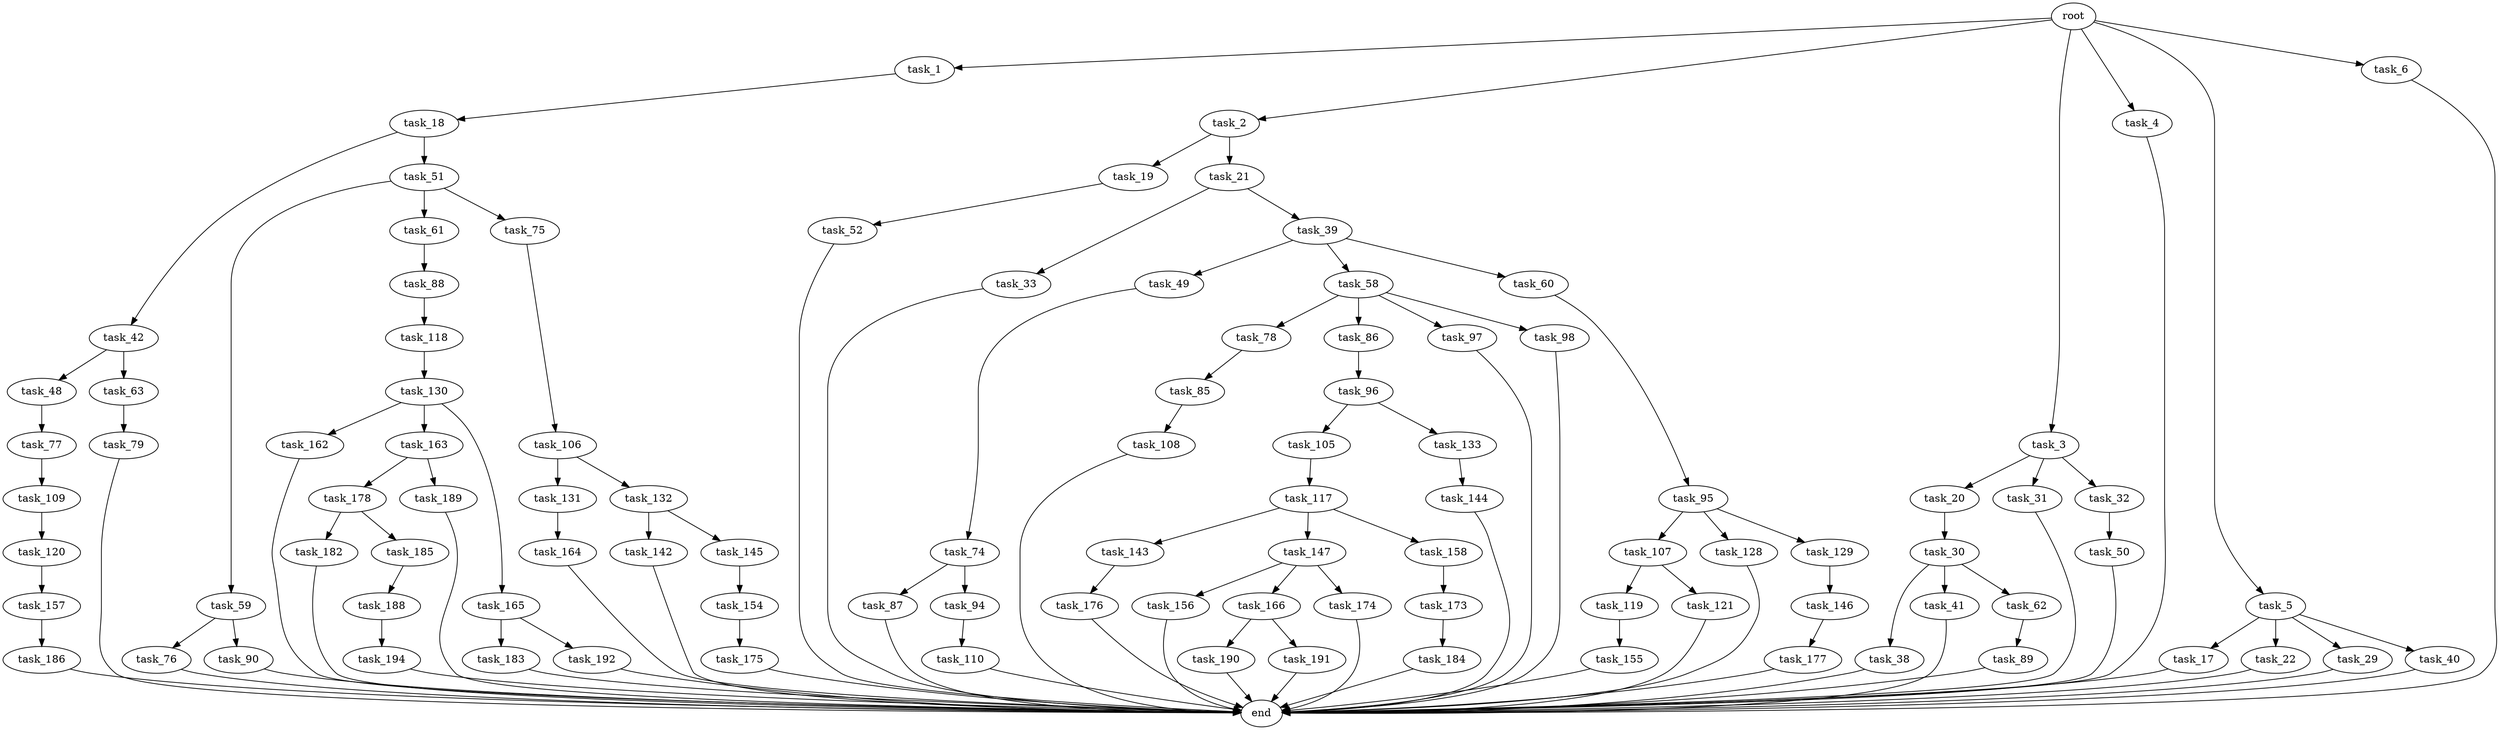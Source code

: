 digraph G {
  root [size="0.000000"];
  task_1 [size="549755813888.000000"];
  task_2 [size="368293445632.000000"];
  task_3 [size="2800476406.000000"];
  task_4 [size="5735188226.000000"];
  task_5 [size="1059106060420.000000"];
  task_6 [size="70550546673.000000"];
  task_17 [size="453358699495.000000"];
  task_18 [size="217594109881.000000"];
  task_19 [size="34758200319.000000"];
  task_20 [size="304919557695.000000"];
  task_21 [size="13045225167.000000"];
  task_22 [size="1047434358.000000"];
  task_29 [size="4389385400.000000"];
  task_30 [size="1664287515.000000"];
  task_31 [size="45912700876.000000"];
  task_32 [size="31594850976.000000"];
  task_33 [size="1635634616.000000"];
  task_38 [size="44734387037.000000"];
  task_39 [size="15331546208.000000"];
  task_40 [size="322577041151.000000"];
  task_41 [size="68719476736.000000"];
  task_42 [size="2343223461.000000"];
  task_48 [size="2849581032.000000"];
  task_49 [size="423402748959.000000"];
  task_50 [size="1238662336207.000000"];
  task_51 [size="231928233984.000000"];
  task_52 [size="14154666356.000000"];
  task_58 [size="231928233984.000000"];
  task_59 [size="353783251133.000000"];
  task_60 [size="231928233984.000000"];
  task_61 [size="4912180179.000000"];
  task_62 [size="68719476736.000000"];
  task_63 [size="886958786713.000000"];
  task_74 [size="68719476736.000000"];
  task_75 [size="6780659849.000000"];
  task_76 [size="368293445632.000000"];
  task_77 [size="3041207412.000000"];
  task_78 [size="231928233984.000000"];
  task_79 [size="89622195748.000000"];
  task_85 [size="23296956864.000000"];
  task_86 [size="37268353013.000000"];
  task_87 [size="77930873016.000000"];
  task_88 [size="75738301507.000000"];
  task_89 [size="231928233984.000000"];
  task_90 [size="51489337569.000000"];
  task_94 [size="9903355192.000000"];
  task_95 [size="40317863494.000000"];
  task_96 [size="782757789696.000000"];
  task_97 [size="134217728000.000000"];
  task_98 [size="368293445632.000000"];
  task_105 [size="19564630860.000000"];
  task_106 [size="8203304243.000000"];
  task_107 [size="457665000347.000000"];
  task_108 [size="510165686298.000000"];
  task_109 [size="16085026566.000000"];
  task_110 [size="275424787912.000000"];
  task_117 [size="9949503868.000000"];
  task_118 [size="4745677621.000000"];
  task_119 [size="7580771618.000000"];
  task_120 [size="363475633984.000000"];
  task_121 [size="220546783598.000000"];
  task_128 [size="198981801760.000000"];
  task_129 [size="28991029248.000000"];
  task_130 [size="28991029248.000000"];
  task_131 [size="8589934592.000000"];
  task_132 [size="416430026248.000000"];
  task_133 [size="134217728000.000000"];
  task_142 [size="21947666869.000000"];
  task_143 [size="549755813888.000000"];
  task_144 [size="19487924131.000000"];
  task_145 [size="68241415920.000000"];
  task_146 [size="207365620121.000000"];
  task_147 [size="8425817434.000000"];
  task_154 [size="1524999722.000000"];
  task_155 [size="9667374011.000000"];
  task_156 [size="375964689098.000000"];
  task_157 [size="68719476736.000000"];
  task_158 [size="426109135587.000000"];
  task_162 [size="231928233984.000000"];
  task_163 [size="231928233984.000000"];
  task_164 [size="19954389815.000000"];
  task_165 [size="492013279373.000000"];
  task_166 [size="15846803303.000000"];
  task_173 [size="28991029248.000000"];
  task_174 [size="956757858390.000000"];
  task_175 [size="231928233984.000000"];
  task_176 [size="2165121891.000000"];
  task_177 [size="22384680734.000000"];
  task_178 [size="2813929468.000000"];
  task_182 [size="269394886055.000000"];
  task_183 [size="1137242412795.000000"];
  task_184 [size="7898993205.000000"];
  task_185 [size="19912644272.000000"];
  task_186 [size="28991029248.000000"];
  task_188 [size="613328150376.000000"];
  task_189 [size="134217728000.000000"];
  task_190 [size="103558825507.000000"];
  task_191 [size="134217728000.000000"];
  task_192 [size="48466871019.000000"];
  task_194 [size="231928233984.000000"];
  end [size="0.000000"];

  root -> task_1 [size="1.000000"];
  root -> task_2 [size="1.000000"];
  root -> task_3 [size="1.000000"];
  root -> task_4 [size="1.000000"];
  root -> task_5 [size="1.000000"];
  root -> task_6 [size="1.000000"];
  task_1 -> task_18 [size="536870912.000000"];
  task_2 -> task_19 [size="411041792.000000"];
  task_2 -> task_21 [size="411041792.000000"];
  task_3 -> task_20 [size="75497472.000000"];
  task_3 -> task_31 [size="75497472.000000"];
  task_3 -> task_32 [size="75497472.000000"];
  task_4 -> end [size="1.000000"];
  task_5 -> task_17 [size="679477248.000000"];
  task_5 -> task_22 [size="679477248.000000"];
  task_5 -> task_29 [size="679477248.000000"];
  task_5 -> task_40 [size="679477248.000000"];
  task_6 -> end [size="1.000000"];
  task_17 -> end [size="1.000000"];
  task_18 -> task_42 [size="838860800.000000"];
  task_18 -> task_51 [size="838860800.000000"];
  task_19 -> task_52 [size="33554432.000000"];
  task_20 -> task_30 [size="209715200.000000"];
  task_21 -> task_33 [size="411041792.000000"];
  task_21 -> task_39 [size="411041792.000000"];
  task_22 -> end [size="1.000000"];
  task_29 -> end [size="1.000000"];
  task_30 -> task_38 [size="75497472.000000"];
  task_30 -> task_41 [size="75497472.000000"];
  task_30 -> task_62 [size="75497472.000000"];
  task_31 -> end [size="1.000000"];
  task_32 -> task_50 [size="679477248.000000"];
  task_33 -> end [size="1.000000"];
  task_38 -> end [size="1.000000"];
  task_39 -> task_49 [size="838860800.000000"];
  task_39 -> task_58 [size="838860800.000000"];
  task_39 -> task_60 [size="838860800.000000"];
  task_40 -> end [size="1.000000"];
  task_41 -> end [size="1.000000"];
  task_42 -> task_48 [size="209715200.000000"];
  task_42 -> task_63 [size="209715200.000000"];
  task_48 -> task_77 [size="75497472.000000"];
  task_49 -> task_74 [size="301989888.000000"];
  task_50 -> end [size="1.000000"];
  task_51 -> task_59 [size="301989888.000000"];
  task_51 -> task_61 [size="301989888.000000"];
  task_51 -> task_75 [size="301989888.000000"];
  task_52 -> end [size="1.000000"];
  task_58 -> task_78 [size="301989888.000000"];
  task_58 -> task_86 [size="301989888.000000"];
  task_58 -> task_97 [size="301989888.000000"];
  task_58 -> task_98 [size="301989888.000000"];
  task_59 -> task_76 [size="301989888.000000"];
  task_59 -> task_90 [size="301989888.000000"];
  task_60 -> task_95 [size="301989888.000000"];
  task_61 -> task_88 [size="134217728.000000"];
  task_62 -> task_89 [size="134217728.000000"];
  task_63 -> task_79 [size="679477248.000000"];
  task_74 -> task_87 [size="134217728.000000"];
  task_74 -> task_94 [size="134217728.000000"];
  task_75 -> task_106 [size="134217728.000000"];
  task_76 -> end [size="1.000000"];
  task_77 -> task_109 [size="134217728.000000"];
  task_78 -> task_85 [size="301989888.000000"];
  task_79 -> end [size="1.000000"];
  task_85 -> task_108 [size="411041792.000000"];
  task_86 -> task_96 [size="838860800.000000"];
  task_87 -> end [size="1.000000"];
  task_88 -> task_118 [size="209715200.000000"];
  task_89 -> end [size="1.000000"];
  task_90 -> end [size="1.000000"];
  task_94 -> task_110 [size="536870912.000000"];
  task_95 -> task_107 [size="33554432.000000"];
  task_95 -> task_128 [size="33554432.000000"];
  task_95 -> task_129 [size="33554432.000000"];
  task_96 -> task_105 [size="679477248.000000"];
  task_96 -> task_133 [size="679477248.000000"];
  task_97 -> end [size="1.000000"];
  task_98 -> end [size="1.000000"];
  task_105 -> task_117 [size="838860800.000000"];
  task_106 -> task_131 [size="134217728.000000"];
  task_106 -> task_132 [size="134217728.000000"];
  task_107 -> task_119 [size="301989888.000000"];
  task_107 -> task_121 [size="301989888.000000"];
  task_108 -> end [size="1.000000"];
  task_109 -> task_120 [size="679477248.000000"];
  task_110 -> end [size="1.000000"];
  task_117 -> task_143 [size="536870912.000000"];
  task_117 -> task_147 [size="536870912.000000"];
  task_117 -> task_158 [size="536870912.000000"];
  task_118 -> task_130 [size="209715200.000000"];
  task_119 -> task_155 [size="301989888.000000"];
  task_120 -> task_157 [size="411041792.000000"];
  task_121 -> end [size="1.000000"];
  task_128 -> end [size="1.000000"];
  task_129 -> task_146 [size="75497472.000000"];
  task_130 -> task_162 [size="75497472.000000"];
  task_130 -> task_163 [size="75497472.000000"];
  task_130 -> task_165 [size="75497472.000000"];
  task_131 -> task_164 [size="33554432.000000"];
  task_132 -> task_142 [size="838860800.000000"];
  task_132 -> task_145 [size="838860800.000000"];
  task_133 -> task_144 [size="209715200.000000"];
  task_142 -> end [size="1.000000"];
  task_143 -> task_176 [size="536870912.000000"];
  task_144 -> end [size="1.000000"];
  task_145 -> task_154 [size="301989888.000000"];
  task_146 -> task_177 [size="679477248.000000"];
  task_147 -> task_156 [size="301989888.000000"];
  task_147 -> task_166 [size="301989888.000000"];
  task_147 -> task_174 [size="301989888.000000"];
  task_154 -> task_175 [size="33554432.000000"];
  task_155 -> end [size="1.000000"];
  task_156 -> end [size="1.000000"];
  task_157 -> task_186 [size="134217728.000000"];
  task_158 -> task_173 [size="536870912.000000"];
  task_162 -> end [size="1.000000"];
  task_163 -> task_178 [size="301989888.000000"];
  task_163 -> task_189 [size="301989888.000000"];
  task_164 -> end [size="1.000000"];
  task_165 -> task_183 [size="411041792.000000"];
  task_165 -> task_192 [size="411041792.000000"];
  task_166 -> task_190 [size="536870912.000000"];
  task_166 -> task_191 [size="536870912.000000"];
  task_173 -> task_184 [size="75497472.000000"];
  task_174 -> end [size="1.000000"];
  task_175 -> end [size="1.000000"];
  task_176 -> end [size="1.000000"];
  task_177 -> end [size="1.000000"];
  task_178 -> task_182 [size="209715200.000000"];
  task_178 -> task_185 [size="209715200.000000"];
  task_182 -> end [size="1.000000"];
  task_183 -> end [size="1.000000"];
  task_184 -> end [size="1.000000"];
  task_185 -> task_188 [size="411041792.000000"];
  task_186 -> end [size="1.000000"];
  task_188 -> task_194 [size="536870912.000000"];
  task_189 -> end [size="1.000000"];
  task_190 -> end [size="1.000000"];
  task_191 -> end [size="1.000000"];
  task_192 -> end [size="1.000000"];
  task_194 -> end [size="1.000000"];
}
